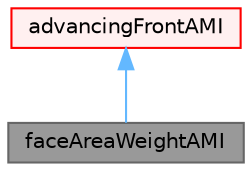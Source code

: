 digraph "faceAreaWeightAMI"
{
 // LATEX_PDF_SIZE
  bgcolor="transparent";
  edge [fontname=Helvetica,fontsize=10,labelfontname=Helvetica,labelfontsize=10];
  node [fontname=Helvetica,fontsize=10,shape=box,height=0.2,width=0.4];
  Node1 [id="Node000001",label="faceAreaWeightAMI",height=0.2,width=0.4,color="gray40", fillcolor="grey60", style="filled", fontcolor="black",tooltip="Face area weighted Arbitrary Mesh Interface (AMI) method."];
  Node2 -> Node1 [id="edge1_Node000001_Node000002",dir="back",color="steelblue1",style="solid",tooltip=" "];
  Node2 [id="Node000002",label="advancingFrontAMI",height=0.2,width=0.4,color="red", fillcolor="#FFF0F0", style="filled",URL="$classFoam_1_1advancingFrontAMI.html",tooltip="Base class for Arbitrary Mesh Interface (AMI) methods."];
}
